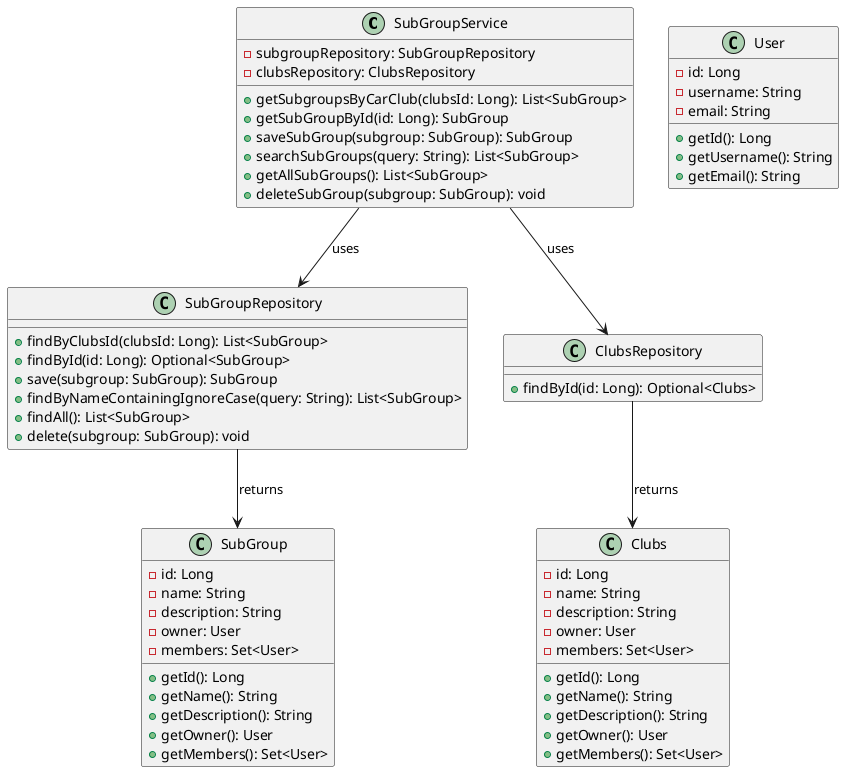 @startuml  
class SubGroupService {  
  - subgroupRepository: SubGroupRepository  
  - clubsRepository: ClubsRepository  
  + getSubgroupsByCarClub(clubsId: Long): List<SubGroup>  
  + getSubGroupById(id: Long): SubGroup  
  + saveSubGroup(subgroup: SubGroup): SubGroup  
  + searchSubGroups(query: String): List<SubGroup>  
  + getAllSubGroups(): List<SubGroup>  
  + deleteSubGroup(subgroup: SubGroup): void  
}  
  
class SubGroupRepository {  
  + findByClubsId(clubsId: Long): List<SubGroup>  
  + findById(id: Long): Optional<SubGroup>  
  + save(subgroup: SubGroup): SubGroup  
  + findByNameContainingIgnoreCase(query: String): List<SubGroup>  
  + findAll(): List<SubGroup>  
  + delete(subgroup: SubGroup): void  
}  
  
class ClubsRepository {  
  + findById(id: Long): Optional<Clubs>  
}  
  
class SubGroup {  
  - id: Long  
  - name: String  
  - description: String  
  - owner: User  
  - members: Set<User>  
  + getId(): Long  
  + getName(): String  
  + getDescription(): String  
  + getOwner(): User  
  + getMembers(): Set<User>  
}  
  
class Clubs {  
  - id: Long  
  - name: String  
  - description: String  
  - owner: User  
  - members: Set<User>  
  + getId(): Long  
  + getName(): String  
  + getDescription(): String  
  + getOwner(): User  
  + getMembers(): Set<User>  
}  
  
class User {  
  - id: Long  
  - username: String  
  - email: String  
  + getId(): Long  
  + getUsername(): String  
  + getEmail(): String  
}  
  
SubGroupService --> SubGroupRepository : uses  
SubGroupService --> ClubsRepository : uses  
SubGroupRepository --> SubGroup : returns  
ClubsRepository --> Clubs : returns  
@enduml